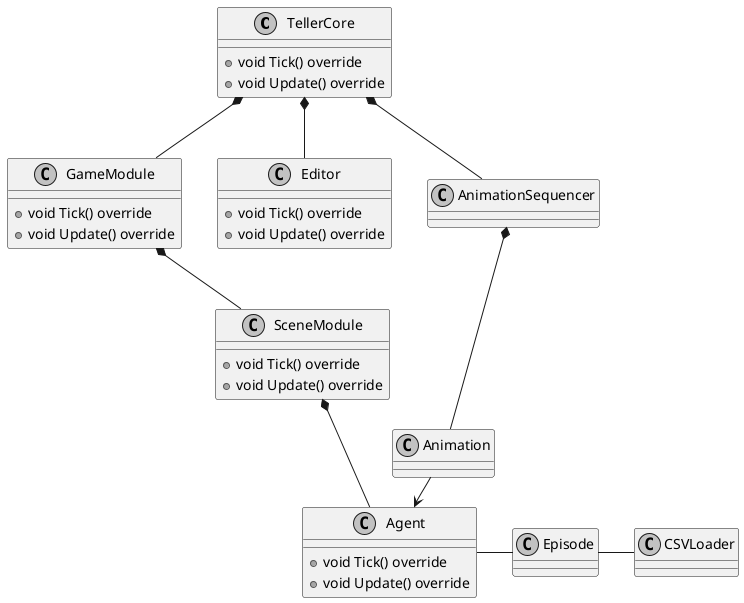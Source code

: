 @startuml Stack

skinparam {
    monochrome true
    padding 1
}
class TellerCore{
    +void Tick() override
    +void Update() override
}
class GameModule{
    +void Tick() override
    +void Update() override
}
class SceneModule{
    +void Tick() override
    +void Update() override
}
class Agent{
    +void Tick() override
    +void Update() override
}
class Editor{
    +void Tick() override
    +void Update() override
}

class CSVLoader{
}

class Episode{
}

class AnimationSequencer{}
class Animation{}


TellerCore *-- GameModule
TellerCore *-- Editor
GameModule *-- SceneModule
SceneModule *-- Agent
Agent - Episode
Episode - CSVLoader

AnimationSequencer *-- Animation
Animation -> Agent :callback
TellerCore *-- AnimationSequencer
@enduml